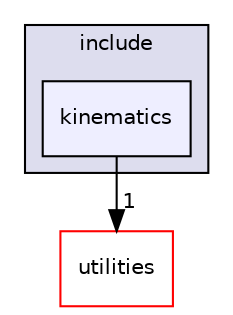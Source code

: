 digraph "catkin_ws/src/control/kinematics/include/kinematics" {
  compound=true
  node [ fontsize="10", fontname="Helvetica"];
  edge [ labelfontsize="10", labelfontname="Helvetica"];
  subgraph clusterdir_e2e70f898bfcde7b4fe776bf1c3bf086 {
    graph [ bgcolor="#ddddee", pencolor="black", label="include" fontname="Helvetica", fontsize="10", URL="dir_e2e70f898bfcde7b4fe776bf1c3bf086.html"]
  dir_cdd5827271e3d6a2c4456ac62b6971fd [shape=box, label="kinematics", style="filled", fillcolor="#eeeeff", pencolor="black", URL="dir_cdd5827271e3d6a2c4456ac62b6971fd.html"];
  }
  dir_ccddda87566ee263eec2f42a65371c71 [shape=box label="utilities" fillcolor="white" style="filled" color="red" URL="dir_ccddda87566ee263eec2f42a65371c71.html"];
  dir_cdd5827271e3d6a2c4456ac62b6971fd->dir_ccddda87566ee263eec2f42a65371c71 [headlabel="1", labeldistance=1.5 headhref="dir_000047_000034.html"];
}
